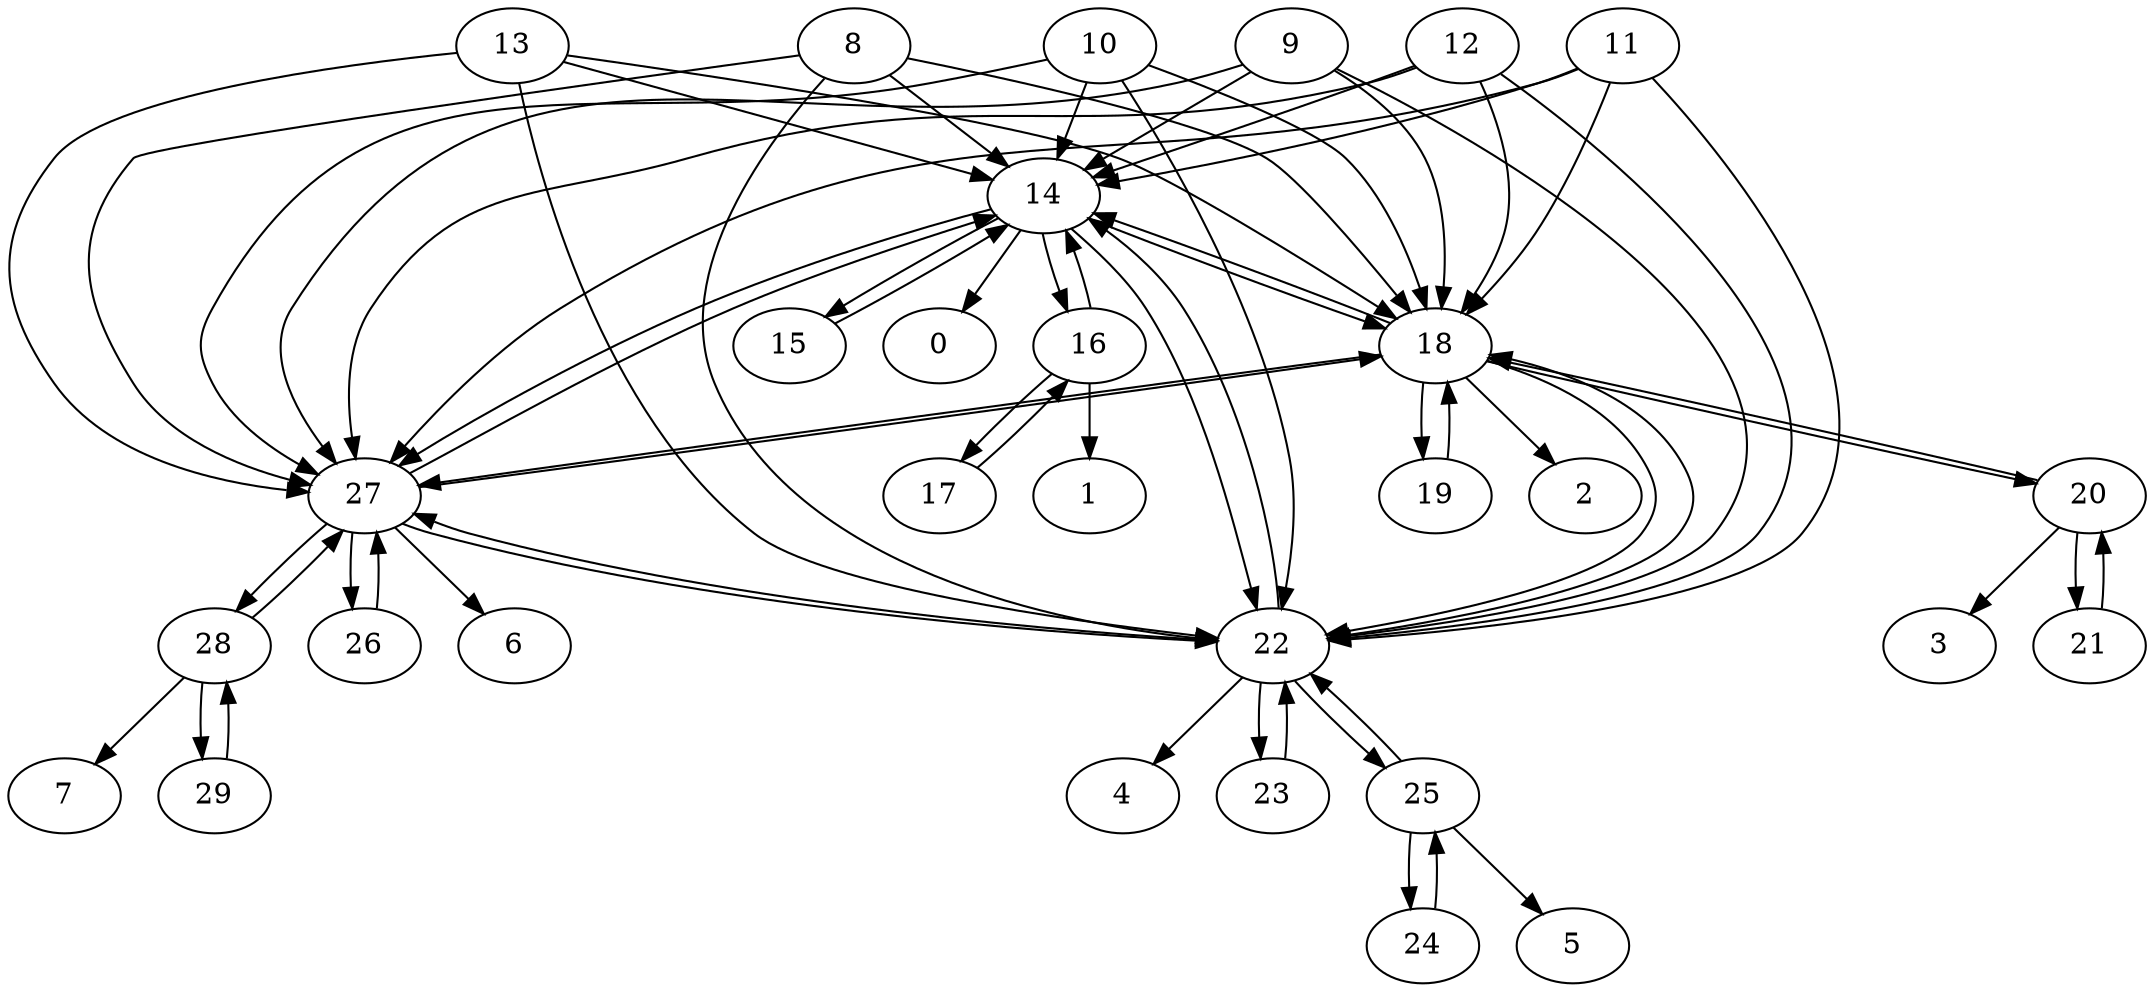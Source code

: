 digraph G {
0;
1;
2;
3;
4;
5;
6;
7;
8;
9;
10;
11;
12;
13;
14;
15;
16;
17;
18;
19;
20;
21;
22;
23;
24;
25;
26;
27;
28;
29;
8->14 ;
8->18 ;
8->22 ;
8->27 ;
9->14 ;
9->18 ;
9->22 ;
9->27 ;
10->14 ;
10->18 ;
10->22 ;
10->27 ;
11->14 ;
11->18 ;
11->22 ;
11->27 ;
12->14 ;
12->18 ;
12->22 ;
12->27 ;
13->14 ;
13->18 ;
13->22 ;
13->27 ;
14->0 ;
14->15 ;
14->16 ;
14->18 ;
14->22 ;
14->27 ;
15->14 ;
16->1 ;
16->14 ;
16->17 ;
17->16 ;
18->2 ;
18->14 ;
18->19 ;
18->20 ;
18->22 ;
18->27 ;
19->18 ;
20->3 ;
20->18 ;
20->21 ;
21->20 ;
22->4 ;
22->14 ;
22->18 ;
22->23 ;
22->25 ;
22->27 ;
23->22 ;
24->25 ;
25->5 ;
25->22 ;
25->24 ;
26->27 ;
27->6 ;
27->14 ;
27->18 ;
27->22 ;
27->26 ;
27->28 ;
28->7 ;
28->27 ;
28->29 ;
29->28 ;
}
